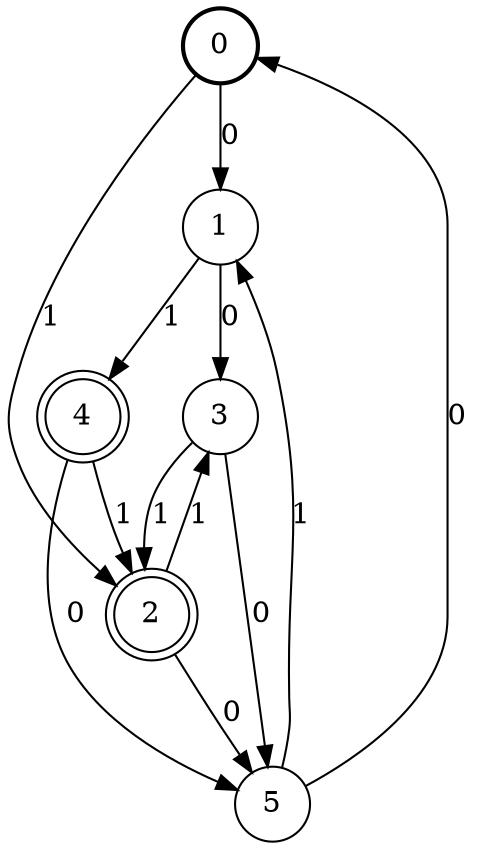 digraph Automat {
    node [shape = circle];
    0 [style = "bold"];
    0 -> 1 [label = "0"];
    0 -> 2 [label = "1"];
    1 -> 3 [label = "0"];
    1 -> 4 [label = "1"];
    2 [peripheries=2]
    2 -> 5 [label = "0"];
    2 -> 3 [label = "1"];
    3 -> 5 [label = "0"];
    3 -> 2 [label = "1"];
    4 [peripheries=2]
    4 -> 5 [label = "0"];
    4 -> 2 [label = "1"];
    5 -> 0 [label = "0"];
    5 -> 1 [label = "1"];
}
